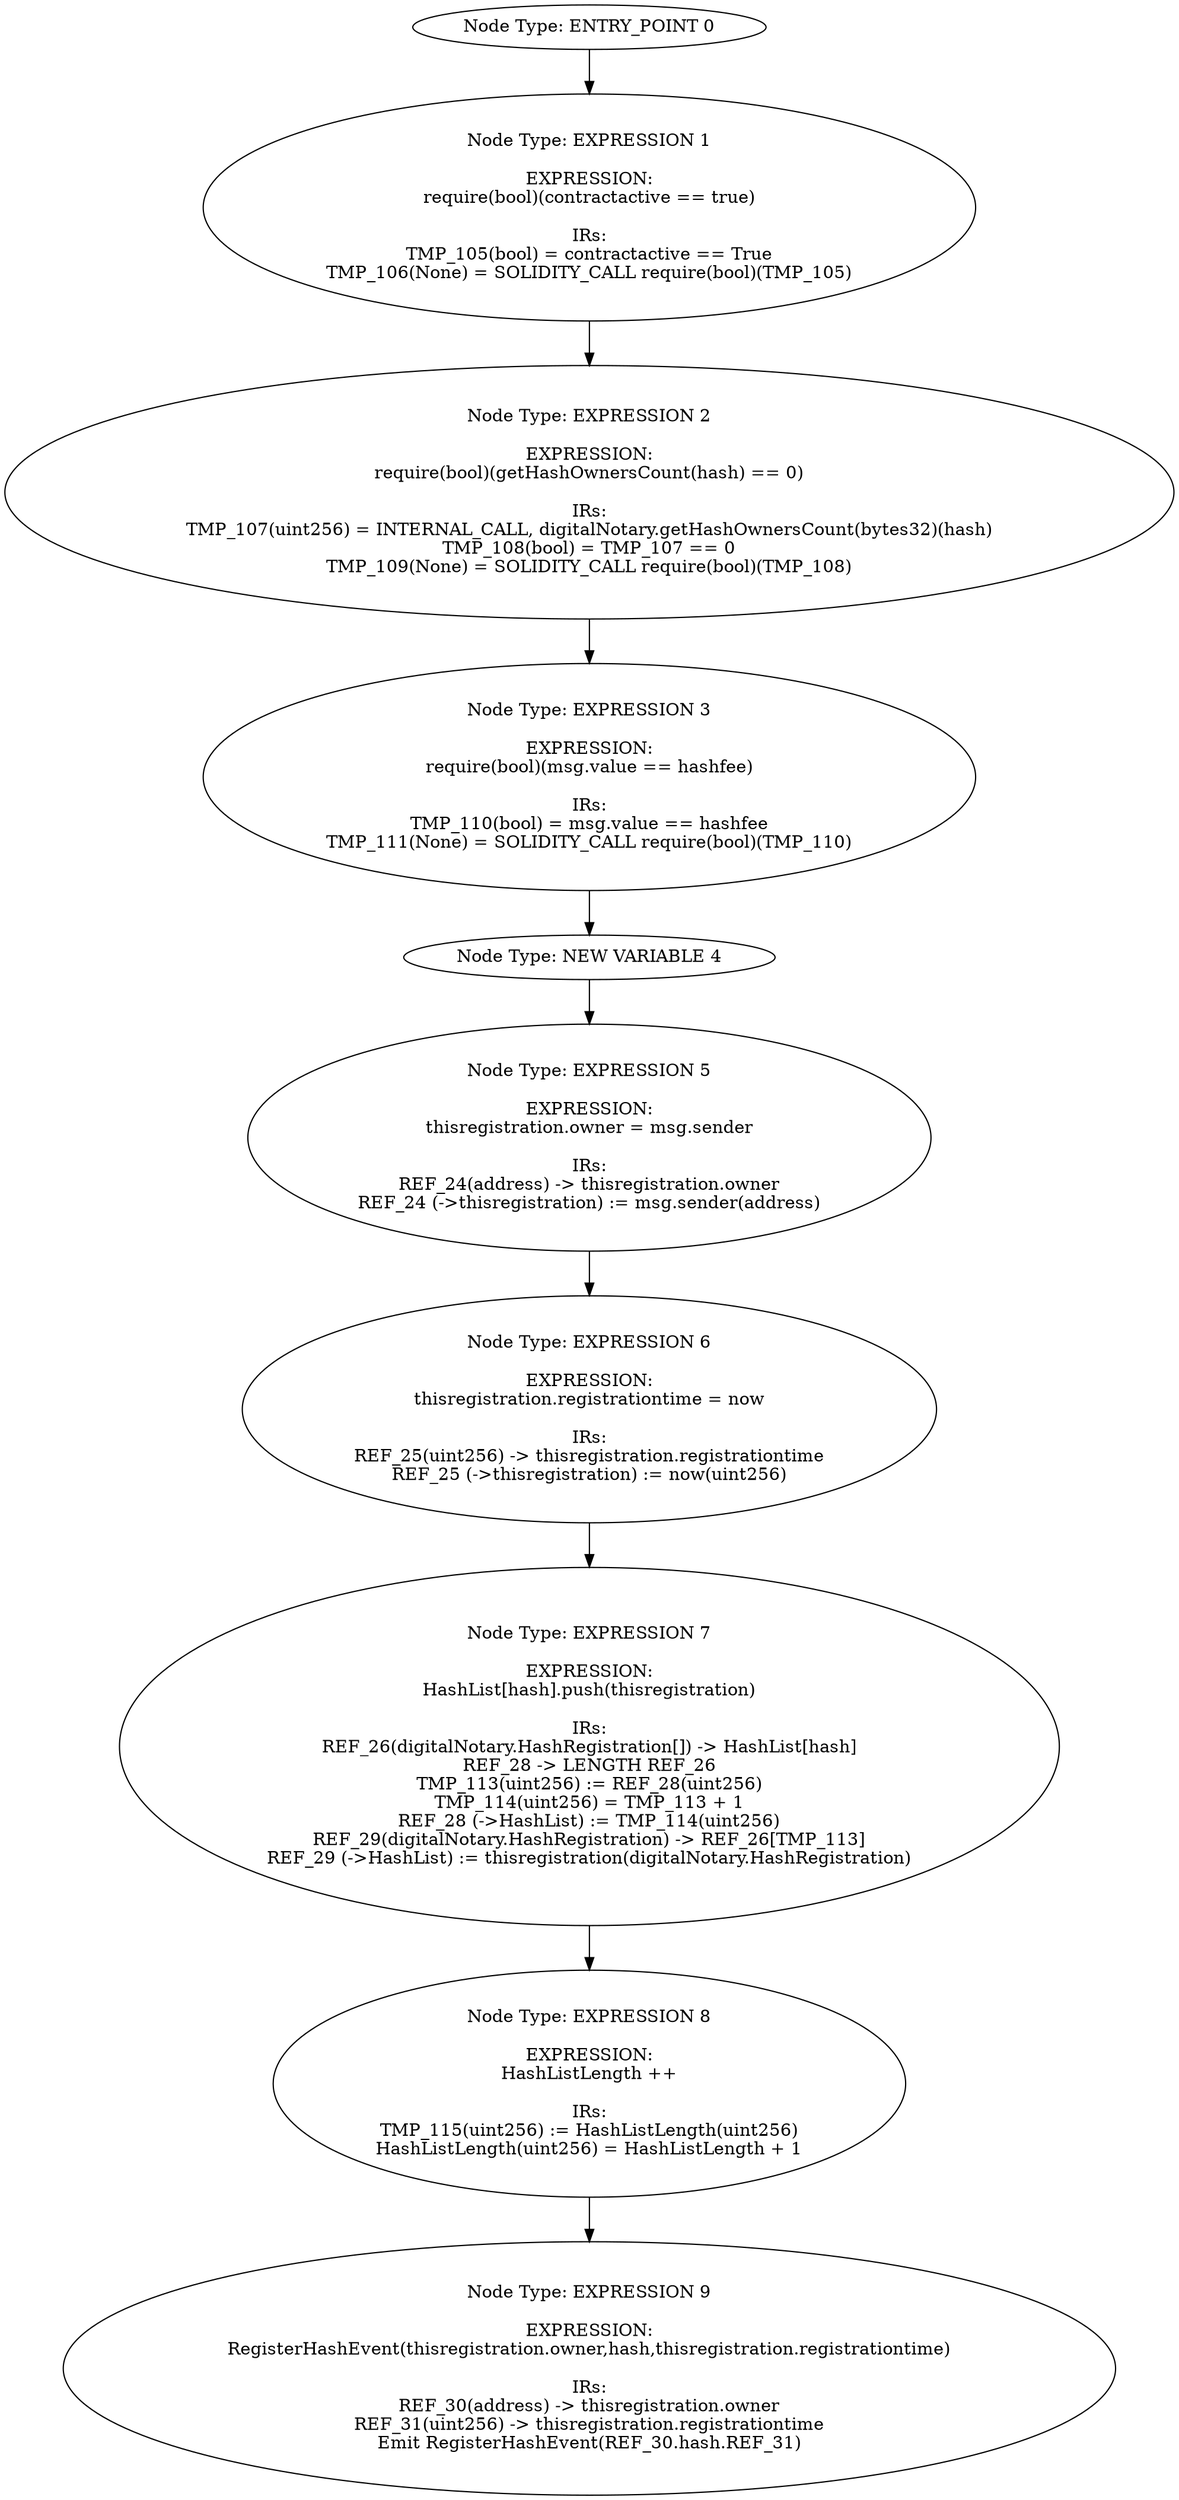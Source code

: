 digraph{
0[label="Node Type: ENTRY_POINT 0
"];
0->1;
1[label="Node Type: EXPRESSION 1

EXPRESSION:
require(bool)(contractactive == true)

IRs:
TMP_105(bool) = contractactive == True
TMP_106(None) = SOLIDITY_CALL require(bool)(TMP_105)"];
1->2;
2[label="Node Type: EXPRESSION 2

EXPRESSION:
require(bool)(getHashOwnersCount(hash) == 0)

IRs:
TMP_107(uint256) = INTERNAL_CALL, digitalNotary.getHashOwnersCount(bytes32)(hash)
TMP_108(bool) = TMP_107 == 0
TMP_109(None) = SOLIDITY_CALL require(bool)(TMP_108)"];
2->3;
3[label="Node Type: EXPRESSION 3

EXPRESSION:
require(bool)(msg.value == hashfee)

IRs:
TMP_110(bool) = msg.value == hashfee
TMP_111(None) = SOLIDITY_CALL require(bool)(TMP_110)"];
3->4;
4[label="Node Type: NEW VARIABLE 4
"];
4->5;
5[label="Node Type: EXPRESSION 5

EXPRESSION:
thisregistration.owner = msg.sender

IRs:
REF_24(address) -> thisregistration.owner
REF_24 (->thisregistration) := msg.sender(address)"];
5->6;
6[label="Node Type: EXPRESSION 6

EXPRESSION:
thisregistration.registrationtime = now

IRs:
REF_25(uint256) -> thisregistration.registrationtime
REF_25 (->thisregistration) := now(uint256)"];
6->7;
7[label="Node Type: EXPRESSION 7

EXPRESSION:
HashList[hash].push(thisregistration)

IRs:
REF_26(digitalNotary.HashRegistration[]) -> HashList[hash]
REF_28 -> LENGTH REF_26
TMP_113(uint256) := REF_28(uint256)
TMP_114(uint256) = TMP_113 + 1
REF_28 (->HashList) := TMP_114(uint256)
REF_29(digitalNotary.HashRegistration) -> REF_26[TMP_113]
REF_29 (->HashList) := thisregistration(digitalNotary.HashRegistration)"];
7->8;
8[label="Node Type: EXPRESSION 8

EXPRESSION:
HashListLength ++

IRs:
TMP_115(uint256) := HashListLength(uint256)
HashListLength(uint256) = HashListLength + 1"];
8->9;
9[label="Node Type: EXPRESSION 9

EXPRESSION:
RegisterHashEvent(thisregistration.owner,hash,thisregistration.registrationtime)

IRs:
REF_30(address) -> thisregistration.owner
REF_31(uint256) -> thisregistration.registrationtime
Emit RegisterHashEvent(REF_30.hash.REF_31)"];
}

